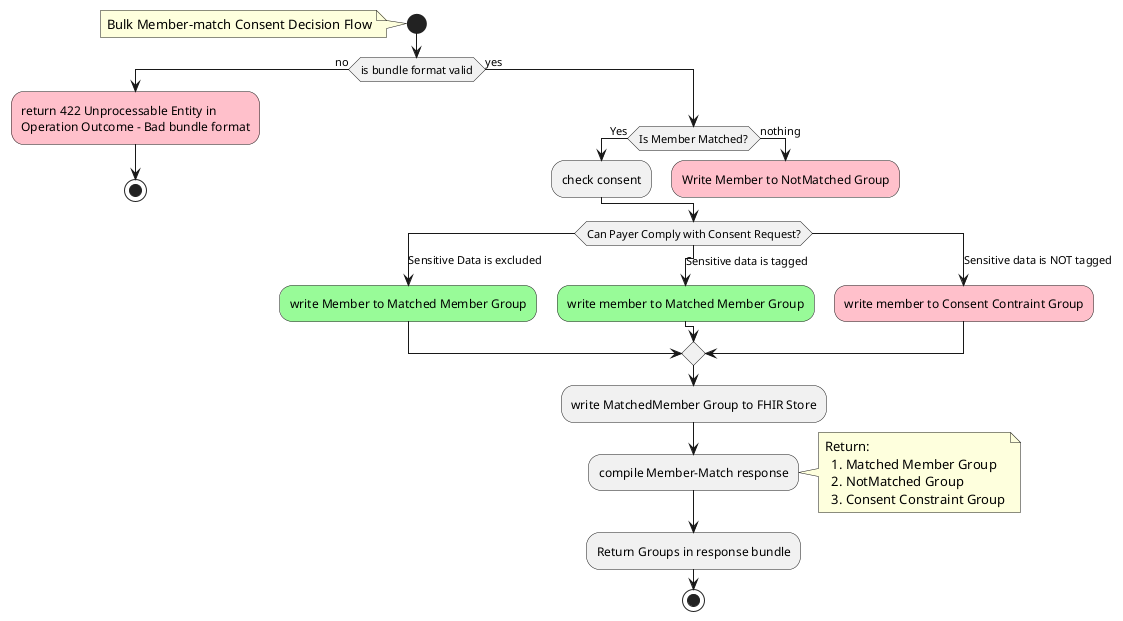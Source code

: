 @startuml
skinparam svgDimensionStyle false

start
note left
Bulk Member-match Consent Decision Flow
endnote
if (is bundle format valid) then (no)
  #pink:return 422 Unprocessable Entity in
  Operation Outcome - Bad bundle format;
  stop
else (yes)
label MatchMember
if (Is Member Matched?) then (Yes)
  :check consent;
else (nothing)
  #pink:Write Member to NotMatched Group;
  detach
endif


switch (Can Payer Comply with Consent Request?)
case (Sensitive Data is excluded)
  #palegreen:write Member to Matched Member Group;

case (Sensitive data is tagged)
  #palegreen:write member to Matched Member Group;

case (Sensitive data is NOT tagged)
  #pink:write member to Consent Contraint Group;

endswitch

label returngroups
:write MatchedMember Group to FHIR Store;
:compile Member-Match response;
note right
  Return:
    1. Matched Member Group
    2. NotMatched Group
    3. Consent Constraint Group
endnote
:Return Groups in response bundle;
stop

@enduml
